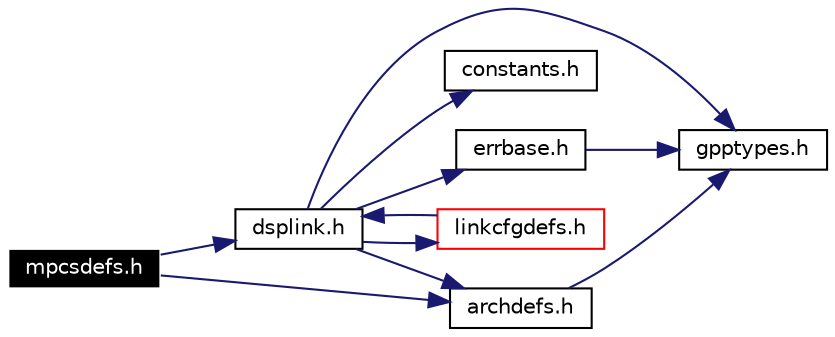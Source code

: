 digraph G
{
  edge [fontname="Helvetica",fontsize=10,labelfontname="Helvetica",labelfontsize=10];
  node [fontname="Helvetica",fontsize=10,shape=record];
  rankdir=LR;
  Node1 [label="mpcsdefs.h",height=0.2,width=0.4,color="white", fillcolor="black", style="filled" fontcolor="white"];
  Node1 -> Node2 [color="midnightblue",fontsize=10,style="solid",fontname="Helvetica"];
  Node2 [label="dsplink.h",height=0.2,width=0.4,color="black", fillcolor="white", style="filled",URL="$gpp_2inc_2dsplink_8h.html"];
  Node2 -> Node3 [color="midnightblue",fontsize=10,style="solid",fontname="Helvetica"];
  Node3 [label="gpptypes.h",height=0.2,width=0.4,color="black", fillcolor="white", style="filled",URL="$gpptypes_8h.html"];
  Node2 -> Node4 [color="midnightblue",fontsize=10,style="solid",fontname="Helvetica"];
  Node4 [label="constants.h",height=0.2,width=0.4,color="black", fillcolor="white", style="filled",URL="$constants_8h.html"];
  Node2 -> Node5 [color="midnightblue",fontsize=10,style="solid",fontname="Helvetica"];
  Node5 [label="errbase.h",height=0.2,width=0.4,color="black", fillcolor="white", style="filled",URL="$errbase_8h.html"];
  Node5 -> Node3 [color="midnightblue",fontsize=10,style="solid",fontname="Helvetica"];
  Node2 -> Node6 [color="midnightblue",fontsize=10,style="solid",fontname="Helvetica"];
  Node6 [label="archdefs.h",height=0.2,width=0.4,color="black", fillcolor="white", style="filled",URL="$archdefs_8h.html"];
  Node6 -> Node3 [color="midnightblue",fontsize=10,style="solid",fontname="Helvetica"];
  Node2 -> Node7 [color="midnightblue",fontsize=10,style="solid",fontname="Helvetica"];
  Node7 [label="linkcfgdefs.h",height=0.2,width=0.4,color="red", fillcolor="white", style="filled",URL="$linkcfgdefs_8h.html"];
  Node7 -> Node2 [color="midnightblue",fontsize=10,style="solid",fontname="Helvetica"];
  Node1 -> Node6 [color="midnightblue",fontsize=10,style="solid",fontname="Helvetica"];
}
